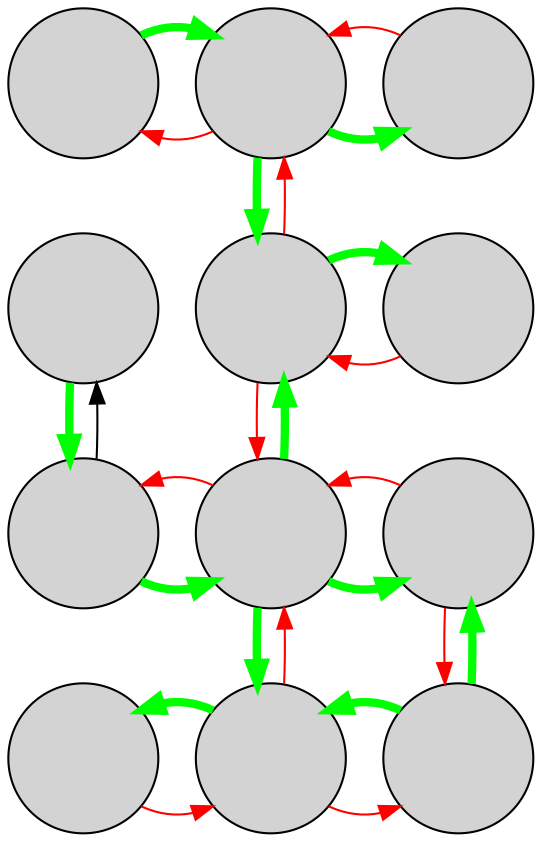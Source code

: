 digraph G {
  node [shape=circle fixedsize=true width=1 height=1 style=filled label="" ]
    { rank=same;
      poison [ image="images/poison.png" ]
      fairy [ image="images/fairy.png" ]
      dark [ image="images/dark.png" ]
      fairy -> dark [ color=green penwidth=4 ]
      dark -> fairy [ color=red ]
      fairy -> poison [ color=red ]
      poison -> fairy [ color=green penwidth=4 ]
    }

    { rank=same;
      ground [ image="images/ground.png" ]
      fighting [ image="images/fighting.png" ]
      rock [ image="images/rock.png" ]
      ground -> fighting [color=invis]
      rock -> fighting [ color=red ]
      fighting -> rock [ color=green penwidth=4 ]
    }

    { rank=same;
      electric [ image="images/electric.png" ]
      flying [ image="images/flying.png" ]
      bug [ image="images/bug.png" ]
      electric -> flying [ color=green penwidth=4 ]
      flying -> electric [ color=red ]
      flying -> bug [ color=green penwidth=4 ]
      bug -> flying [ color=red ]
    }

    { rank=same;
      water [ image="images/water.png" ]
      grass [ image="images/grass.png" ]
      fire [ image="images/fire.png" ]
      water -> grass [ color=red ]
      grass -> water [ color=green penwidth=4 ]
      grass -> fire [ color=red ]
      fire -> grass [ color=green penwidth=4 ]
    }

    {
    fairy -> fighting [ color=green penwidth=4 ]
    poison -> ground [style=invis]
    ground -> electric [ color=green penwidth=4 ]
    electric -> ground [ color=black ]
    fighting -> fairy [ color=red ]
    fighting -> flying [ color=red ]
    electric -> water [style=invis]
    bug -> fire [ color=red ]
    fire -> bug [ color=green penwidth=4 ]
    flying -> grass [ color=green penwidth=4 ]
    grass -> flying [ color=red ]
    flying -> fighting [ color=green penwidth=4 ]
    }

}
